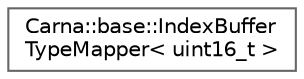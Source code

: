 digraph "Graphical Class Hierarchy"
{
 // LATEX_PDF_SIZE
  bgcolor="transparent";
  edge [fontname=Helvetica,fontsize=10,labelfontname=Helvetica,labelfontsize=10];
  node [fontname=Helvetica,fontsize=10,shape=box,height=0.2,width=0.4];
  rankdir="LR";
  Node0 [id="Node000000",label="Carna::base::IndexBuffer\lTypeMapper\< uint16_t \>",height=0.2,width=0.4,color="grey40", fillcolor="white", style="filled",URL="$structCarna_1_1base_1_1IndexBufferTypeMapper_3_01uint16__t_01_4.html",tooltip="Maps uint16_t to IndexBufferBase::TYPE_UINT_16."];
}
